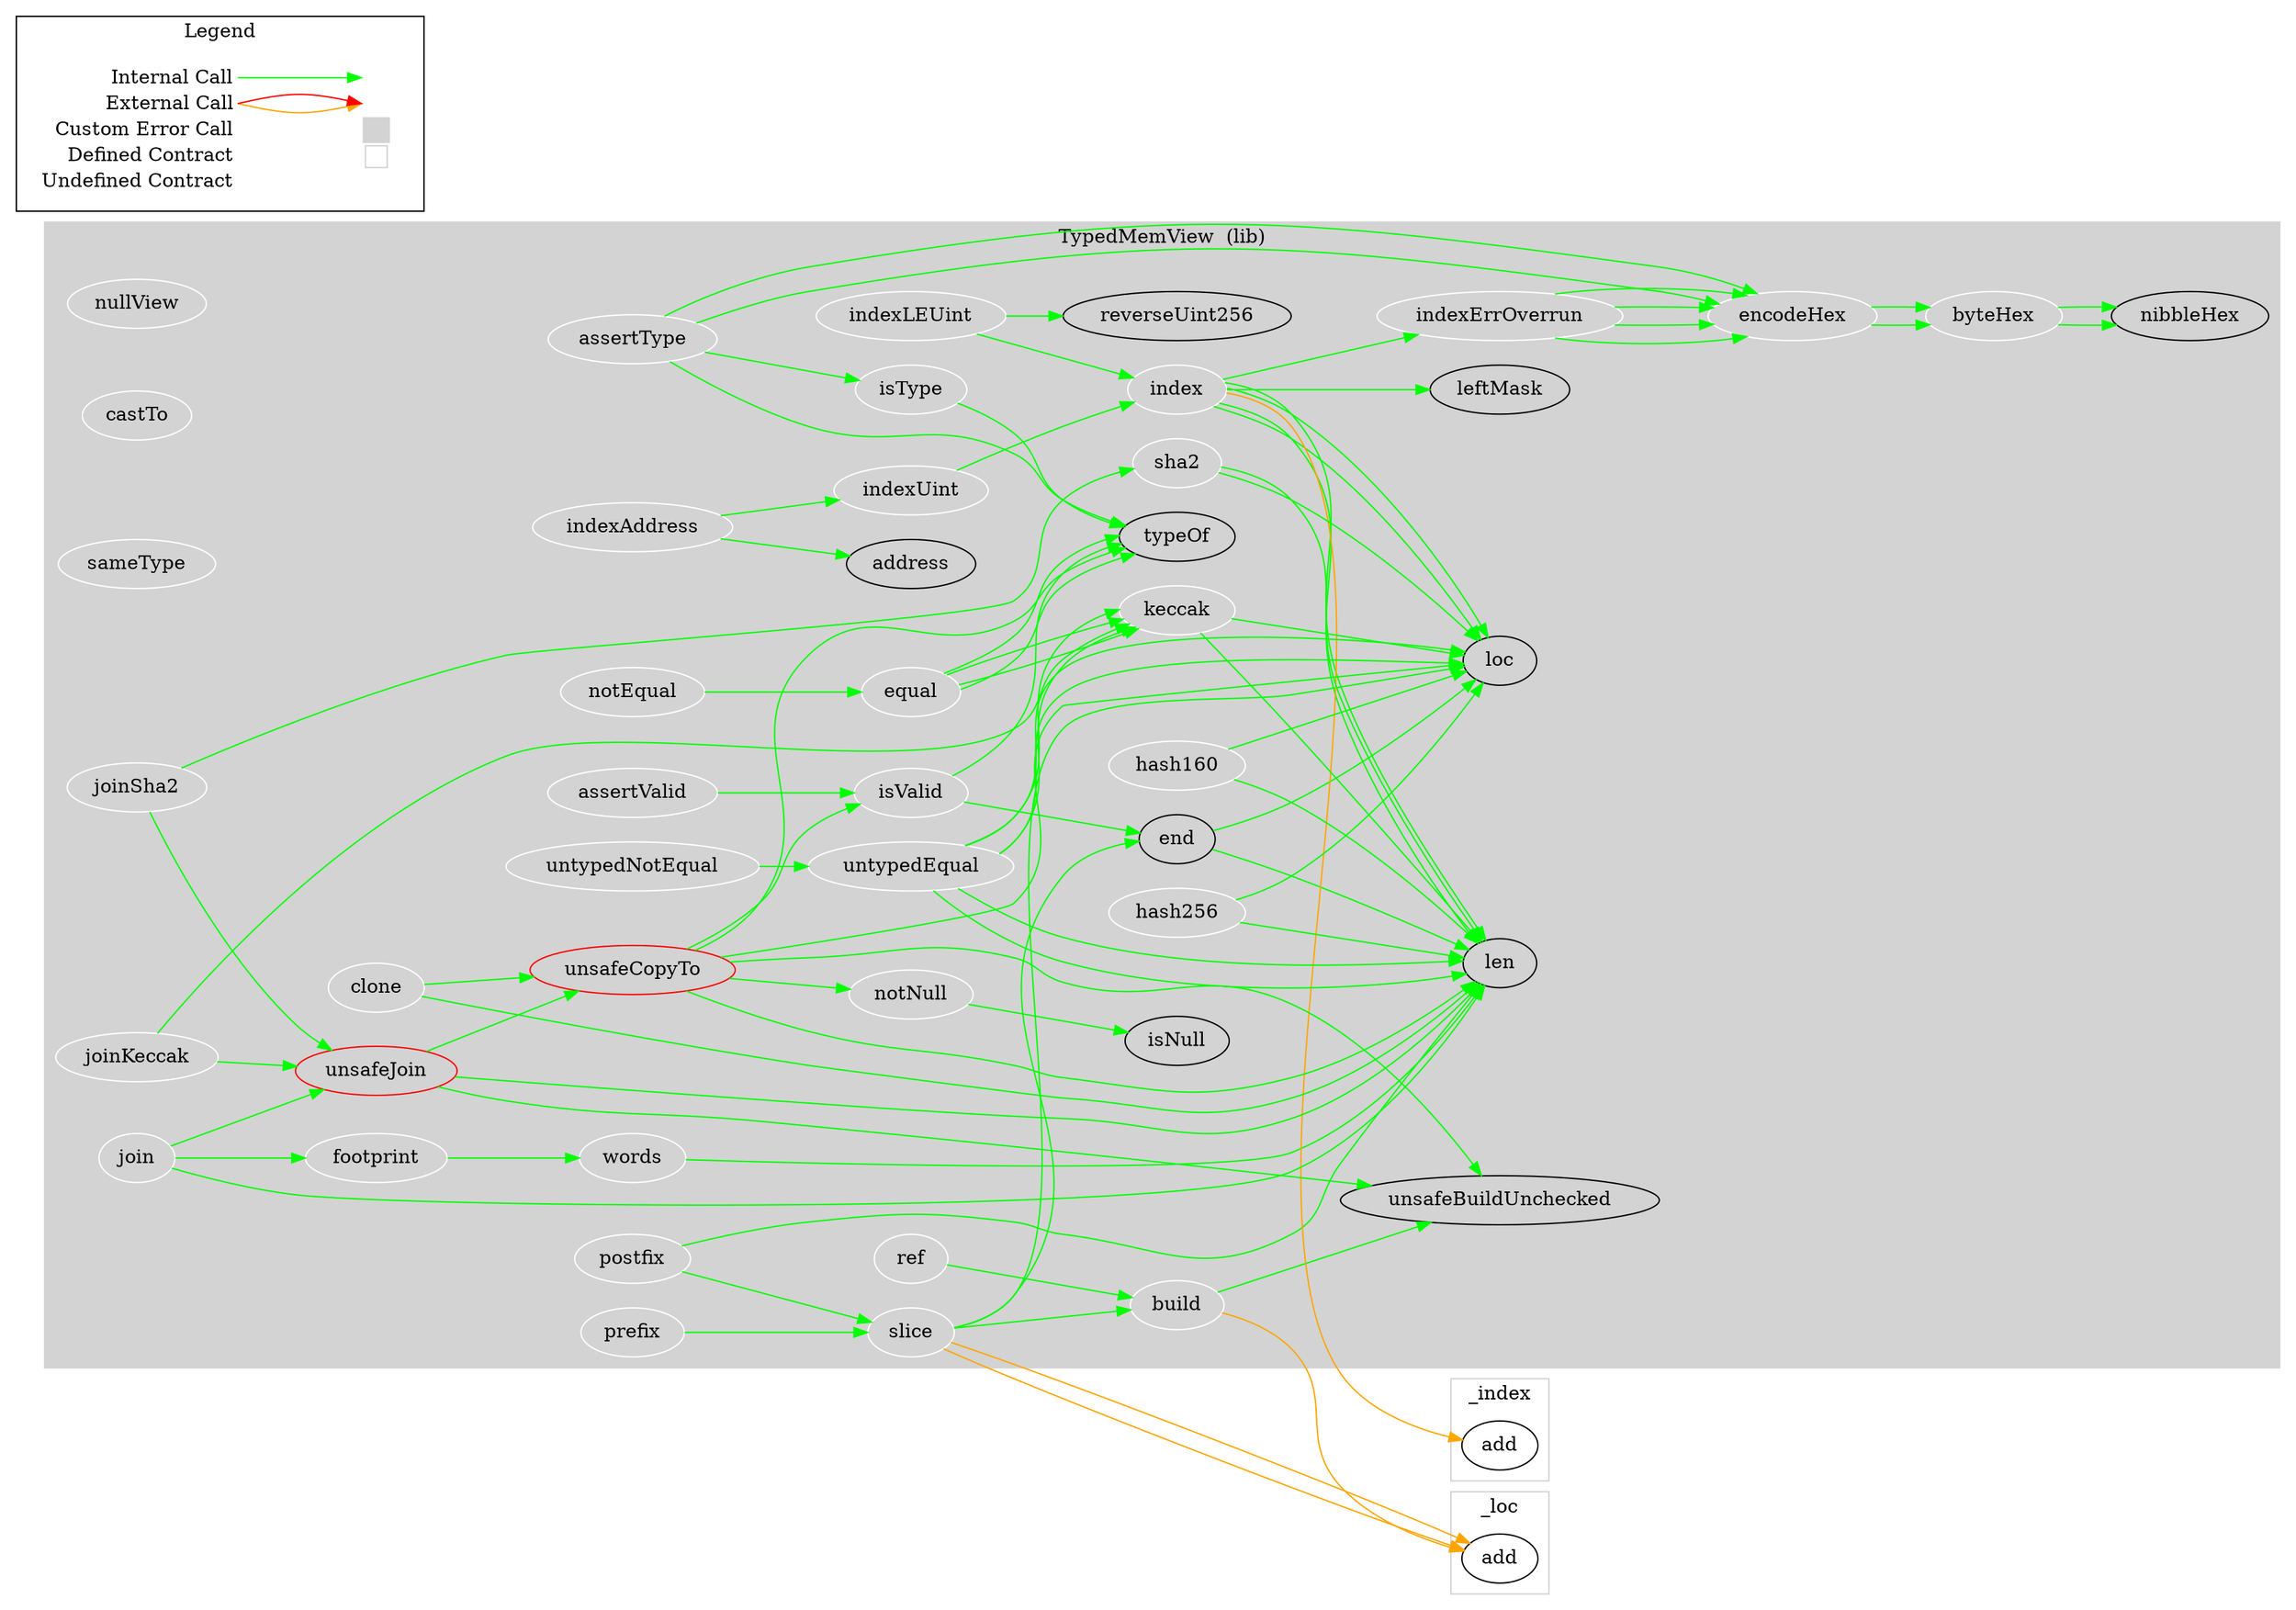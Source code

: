 digraph G {
  graph [ ratio = "auto", page = "100", compound =true ];
subgraph "clusterTypedMemView" {
  graph [ label = "TypedMemView  (lib)", color = "lightgray", style = "filled", bgcolor = "lightgray" ];
  "TypedMemView.nibbleHex" [ label = "nibbleHex" ];
  "TypedMemView.byteHex" [ label = "byteHex", color = "white" ];
  "TypedMemView.encodeHex" [ label = "encodeHex", color = "white" ];
  "TypedMemView.reverseUint256" [ label = "reverseUint256" ];
  "TypedMemView.leftMask" [ label = "leftMask" ];
  "TypedMemView.nullView" [ label = "nullView", color = "white" ];
  "TypedMemView.isNull" [ label = "isNull" ];
  "TypedMemView.notNull" [ label = "notNull", color = "white" ];
  "TypedMemView.isValid" [ label = "isValid", color = "white" ];
  "TypedMemView.assertValid" [ label = "assertValid", color = "white" ];
  "TypedMemView.isType" [ label = "isType", color = "white" ];
  "TypedMemView.assertType" [ label = "assertType", color = "white" ];
  "TypedMemView.castTo" [ label = "castTo", color = "white" ];
  "TypedMemView.unsafeBuildUnchecked" [ label = "unsafeBuildUnchecked" ];
  "TypedMemView.build" [ label = "build", color = "white" ];
  "TypedMemView.ref" [ label = "ref", color = "white" ];
  "TypedMemView.typeOf" [ label = "typeOf" ];
  "TypedMemView.sameType" [ label = "sameType", color = "white" ];
  "TypedMemView.loc" [ label = "loc" ];
  "TypedMemView.words" [ label = "words", color = "white" ];
  "TypedMemView.footprint" [ label = "footprint", color = "white" ];
  "TypedMemView.len" [ label = "len" ];
  "TypedMemView.end" [ label = "end" ];
  "TypedMemView.slice" [ label = "slice", color = "white" ];
  "TypedMemView.prefix" [ label = "prefix", color = "white" ];
  "TypedMemView.postfix" [ label = "postfix", color = "white" ];
  "TypedMemView.indexErrOverrun" [ label = "indexErrOverrun", color = "white" ];
  "TypedMemView.index" [ label = "index", color = "white" ];
  "TypedMemView.indexUint" [ label = "indexUint", color = "white" ];
  "TypedMemView.indexLEUint" [ label = "indexLEUint", color = "white" ];
  "TypedMemView.indexAddress" [ label = "indexAddress", color = "white" ];
  "TypedMemView.keccak" [ label = "keccak", color = "white" ];
  "TypedMemView.sha2" [ label = "sha2", color = "white" ];
  "TypedMemView.hash160" [ label = "hash160", color = "white" ];
  "TypedMemView.hash256" [ label = "hash256", color = "white" ];
  "TypedMemView.untypedEqual" [ label = "untypedEqual", color = "white" ];
  "TypedMemView.untypedNotEqual" [ label = "untypedNotEqual", color = "white" ];
  "TypedMemView.equal" [ label = "equal", color = "white" ];
  "TypedMemView.notEqual" [ label = "notEqual", color = "white" ];
  "TypedMemView.unsafeCopyTo" [ label = "unsafeCopyTo", color = "red" ];
  "TypedMemView.clone" [ label = "clone", color = "white" ];
  "TypedMemView.unsafeJoin" [ label = "unsafeJoin", color = "red" ];
  "TypedMemView.joinKeccak" [ label = "joinKeccak", color = "white" ];
  "TypedMemView.joinSha2" [ label = "joinSha2", color = "white" ];
  "TypedMemView.join" [ label = "join", color = "white" ];
  "TypedMemView.address" [ label = "address" ];
}

subgraph "cluster_loc" {
  graph [ label = "_loc", color = "lightgray" ];
  "_loc.add" [ label = "add" ];
}

subgraph "cluster_index" {
  graph [ label = "_index", color = "lightgray" ];
  "_index.add" [ label = "add" ];
}

  "TypedMemView.byteHex";
  "TypedMemView.nibbleHex";
  "TypedMemView.encodeHex";
  "TypedMemView.notNull";
  "TypedMemView.isNull";
  "TypedMemView.isValid";
  "TypedMemView.typeOf";
  "TypedMemView.end";
  "TypedMemView.assertValid";
  "TypedMemView.isType";
  "TypedMemView.assertType";
  "TypedMemView.build";
  "_loc.add";
  "TypedMemView.unsafeBuildUnchecked";
  "TypedMemView.ref";
  "TypedMemView.words";
  "TypedMemView.len";
  "TypedMemView.footprint";
  "TypedMemView.loc";
  "TypedMemView.slice";
  "TypedMemView.prefix";
  "TypedMemView.postfix";
  "TypedMemView.indexErrOverrun";
  "TypedMemView.index";
  "_index.add";
  "TypedMemView.leftMask";
  "TypedMemView.indexUint";
  "TypedMemView.indexLEUint";
  "TypedMemView.reverseUint256";
  "TypedMemView.indexAddress";
  "TypedMemView.address";
  "TypedMemView.keccak";
  "TypedMemView.sha2";
  "TypedMemView.hash160";
  "TypedMemView.hash256";
  "TypedMemView.untypedEqual";
  "TypedMemView.untypedNotEqual";
  "TypedMemView.equal";
  "TypedMemView.notEqual";
  "TypedMemView.unsafeCopyTo";
  "TypedMemView.clone";
  "TypedMemView.unsafeJoin";
  "TypedMemView.joinKeccak";
  "TypedMemView.joinSha2";
  "TypedMemView.join";
  "TypedMemView.byteHex" -> "TypedMemView.nibbleHex" [ color = "green" ];
  "TypedMemView.byteHex" -> "TypedMemView.nibbleHex" [ color = "green" ];
  "TypedMemView.encodeHex" -> "TypedMemView.byteHex" [ color = "green" ];
  "TypedMemView.encodeHex" -> "TypedMemView.byteHex" [ color = "green" ];
  "TypedMemView.notNull" -> "TypedMemView.isNull" [ color = "green" ];
  "TypedMemView.isValid" -> "TypedMemView.typeOf" [ color = "green" ];
  "TypedMemView.isValid" -> "TypedMemView.end" [ color = "green" ];
  "TypedMemView.assertValid" -> "TypedMemView.isValid" [ color = "green" ];
  "TypedMemView.isType" -> "TypedMemView.typeOf" [ color = "green" ];
  "TypedMemView.assertType" -> "TypedMemView.isType" [ color = "green" ];
  "TypedMemView.assertType" -> "TypedMemView.encodeHex" [ color = "green" ];
  "TypedMemView.assertType" -> "TypedMemView.typeOf" [ color = "green" ];
  "TypedMemView.assertType" -> "TypedMemView.encodeHex" [ color = "green" ];
  "TypedMemView.build" -> "_loc.add" [ color = "orange" ];
  "TypedMemView.build" -> "TypedMemView.unsafeBuildUnchecked" [ color = "green" ];
  "TypedMemView.ref" -> "TypedMemView.build" [ color = "green" ];
  "TypedMemView.words" -> "TypedMemView.len" [ color = "green" ];
  "TypedMemView.footprint" -> "TypedMemView.words" [ color = "green" ];
  "TypedMemView.end" -> "TypedMemView.loc" [ color = "green" ];
  "TypedMemView.end" -> "TypedMemView.len" [ color = "green" ];
  "TypedMemView.slice" -> "TypedMemView.loc" [ color = "green" ];
  "TypedMemView.slice" -> "_loc.add" [ color = "orange" ];
  "TypedMemView.slice" -> "TypedMemView.end" [ color = "green" ];
  "TypedMemView.slice" -> "_loc.add" [ color = "orange" ];
  "TypedMemView.slice" -> "TypedMemView.build" [ color = "green" ];
  "TypedMemView.prefix" -> "TypedMemView.slice" [ color = "green" ];
  "TypedMemView.postfix" -> "TypedMemView.slice" [ color = "green" ];
  "TypedMemView.postfix" -> "TypedMemView.len" [ color = "green" ];
  "TypedMemView.indexErrOverrun" -> "TypedMemView.encodeHex" [ color = "green" ];
  "TypedMemView.indexErrOverrun" -> "TypedMemView.encodeHex" [ color = "green" ];
  "TypedMemView.indexErrOverrun" -> "TypedMemView.encodeHex" [ color = "green" ];
  "TypedMemView.indexErrOverrun" -> "TypedMemView.encodeHex" [ color = "green" ];
  "TypedMemView.index" -> "_index.add" [ color = "orange" ];
  "TypedMemView.index" -> "TypedMemView.len" [ color = "green" ];
  "TypedMemView.index" -> "TypedMemView.indexErrOverrun" [ color = "green" ];
  "TypedMemView.index" -> "TypedMemView.loc" [ color = "green" ];
  "TypedMemView.index" -> "TypedMemView.len" [ color = "green" ];
  "TypedMemView.index" -> "TypedMemView.loc" [ color = "green" ];
  "TypedMemView.index" -> "TypedMemView.leftMask" [ color = "green" ];
  "TypedMemView.indexUint" -> "TypedMemView.index" [ color = "green" ];
  "TypedMemView.indexLEUint" -> "TypedMemView.reverseUint256" [ color = "green" ];
  "TypedMemView.indexLEUint" -> "TypedMemView.index" [ color = "green" ];
  "TypedMemView.indexAddress" -> "TypedMemView.address" [ color = "green" ];
  "TypedMemView.indexAddress" -> "TypedMemView.indexUint" [ color = "green" ];
  "TypedMemView.keccak" -> "TypedMemView.loc" [ color = "green" ];
  "TypedMemView.keccak" -> "TypedMemView.len" [ color = "green" ];
  "TypedMemView.sha2" -> "TypedMemView.loc" [ color = "green" ];
  "TypedMemView.sha2" -> "TypedMemView.len" [ color = "green" ];
  "TypedMemView.hash160" -> "TypedMemView.loc" [ color = "green" ];
  "TypedMemView.hash160" -> "TypedMemView.len" [ color = "green" ];
  "TypedMemView.hash256" -> "TypedMemView.loc" [ color = "green" ];
  "TypedMemView.hash256" -> "TypedMemView.len" [ color = "green" ];
  "TypedMemView.untypedEqual" -> "TypedMemView.loc" [ color = "green" ];
  "TypedMemView.untypedEqual" -> "TypedMemView.loc" [ color = "green" ];
  "TypedMemView.untypedEqual" -> "TypedMemView.len" [ color = "green" ];
  "TypedMemView.untypedEqual" -> "TypedMemView.len" [ color = "green" ];
  "TypedMemView.untypedEqual" -> "TypedMemView.keccak" [ color = "green" ];
  "TypedMemView.untypedEqual" -> "TypedMemView.keccak" [ color = "green" ];
  "TypedMemView.untypedNotEqual" -> "TypedMemView.untypedEqual" [ color = "green" ];
  "TypedMemView.equal" -> "TypedMemView.typeOf" [ color = "green" ];
  "TypedMemView.equal" -> "TypedMemView.typeOf" [ color = "green" ];
  "TypedMemView.equal" -> "TypedMemView.keccak" [ color = "green" ];
  "TypedMemView.equal" -> "TypedMemView.keccak" [ color = "green" ];
  "TypedMemView.notEqual" -> "TypedMemView.equal" [ color = "green" ];
  "TypedMemView.unsafeCopyTo" -> "TypedMemView.notNull" [ color = "green" ];
  "TypedMemView.unsafeCopyTo" -> "TypedMemView.isValid" [ color = "green" ];
  "TypedMemView.unsafeCopyTo" -> "TypedMemView.len" [ color = "green" ];
  "TypedMemView.unsafeCopyTo" -> "TypedMemView.loc" [ color = "green" ];
  "TypedMemView.unsafeCopyTo" -> "TypedMemView.unsafeBuildUnchecked" [ color = "green" ];
  "TypedMemView.unsafeCopyTo" -> "TypedMemView.typeOf" [ color = "green" ];
  "TypedMemView.clone" -> "TypedMemView.len" [ color = "green" ];
  "TypedMemView.clone" -> "TypedMemView.unsafeCopyTo" [ color = "green" ];
  "TypedMemView.unsafeJoin" -> "TypedMemView.unsafeCopyTo" [ color = "green" ];
  "TypedMemView.unsafeJoin" -> "TypedMemView.len" [ color = "green" ];
  "TypedMemView.unsafeJoin" -> "TypedMemView.unsafeBuildUnchecked" [ color = "green" ];
  "TypedMemView.joinKeccak" -> "TypedMemView.keccak" [ color = "green" ];
  "TypedMemView.joinKeccak" -> "TypedMemView.unsafeJoin" [ color = "green" ];
  "TypedMemView.joinSha2" -> "TypedMemView.sha2" [ color = "green" ];
  "TypedMemView.joinSha2" -> "TypedMemView.unsafeJoin" [ color = "green" ];
  "TypedMemView.join" -> "TypedMemView.unsafeJoin" [ color = "green" ];
  "TypedMemView.join" -> "TypedMemView.len" [ color = "green" ];
  "TypedMemView.join" -> "TypedMemView.footprint" [ color = "green" ];


rankdir=LR
node [shape=plaintext]
subgraph cluster_01 { 
label = "Legend";
key [label=<<table border="0" cellpadding="2" cellspacing="0" cellborder="0">
  <tr><td align="right" port="i1">Internal Call</td></tr>
  <tr><td align="right" port="i2">External Call</td></tr>
  <tr><td align="right" port="i2">Custom Error Call</td></tr>
  <tr><td align="right" port="i3">Defined Contract</td></tr>
  <tr><td align="right" port="i4">Undefined Contract</td></tr>
  </table>>]
key2 [label=<<table border="0" cellpadding="2" cellspacing="0" cellborder="0">
  <tr><td port="i1">&nbsp;&nbsp;&nbsp;</td></tr>
  <tr><td port="i2">&nbsp;&nbsp;&nbsp;</td></tr>
  <tr><td port="i3" bgcolor="lightgray">&nbsp;&nbsp;&nbsp;</td></tr>
  <tr><td port="i4">
    <table border="1" cellborder="0" cellspacing="0" cellpadding="7" color="lightgray">
      <tr>
       <td></td>
      </tr>
     </table>
  </td></tr>
  </table>>]
key:i1:e -> key2:i1:w [color="green"]
key:i2:e -> key2:i2:w [color="orange"]
key:i2:e -> key2:i2:w [color="red"]
}
}

